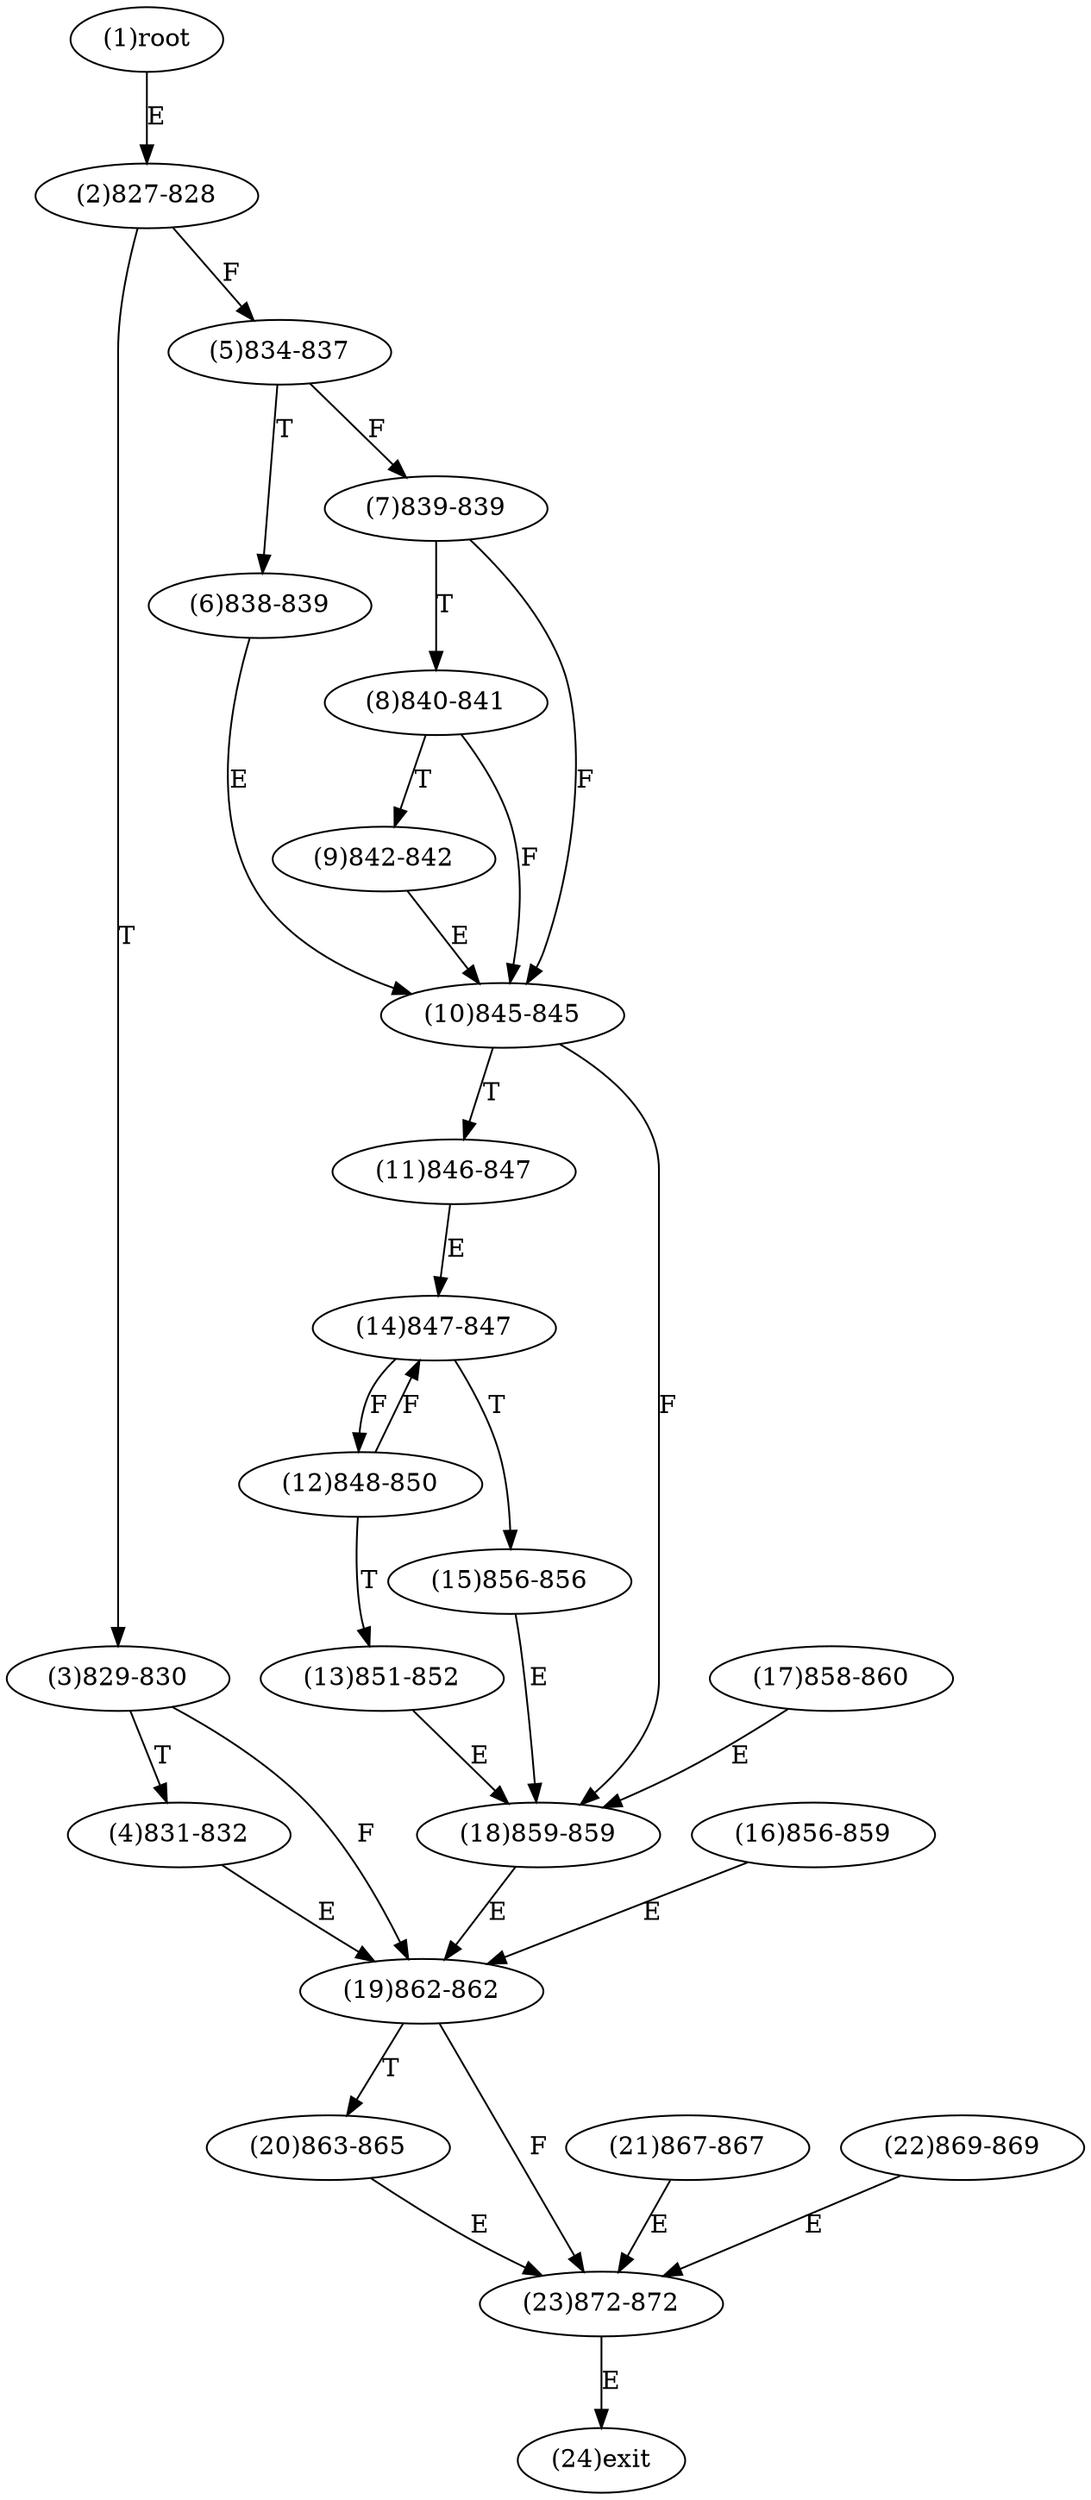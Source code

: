 digraph "" { 
1[ label="(1)root"];
2[ label="(2)827-828"];
3[ label="(3)829-830"];
4[ label="(4)831-832"];
5[ label="(5)834-837"];
6[ label="(6)838-839"];
7[ label="(7)839-839"];
8[ label="(8)840-841"];
9[ label="(9)842-842"];
10[ label="(10)845-845"];
11[ label="(11)846-847"];
12[ label="(12)848-850"];
13[ label="(13)851-852"];
14[ label="(14)847-847"];
15[ label="(15)856-856"];
17[ label="(17)858-860"];
16[ label="(16)856-859"];
19[ label="(19)862-862"];
18[ label="(18)859-859"];
21[ label="(21)867-867"];
20[ label="(20)863-865"];
23[ label="(23)872-872"];
22[ label="(22)869-869"];
24[ label="(24)exit"];
1->2[ label="E"];
2->5[ label="F"];
2->3[ label="T"];
3->19[ label="F"];
3->4[ label="T"];
4->19[ label="E"];
5->7[ label="F"];
5->6[ label="T"];
6->10[ label="E"];
7->10[ label="F"];
7->8[ label="T"];
8->10[ label="F"];
8->9[ label="T"];
9->10[ label="E"];
10->18[ label="F"];
10->11[ label="T"];
11->14[ label="E"];
12->14[ label="F"];
12->13[ label="T"];
13->18[ label="E"];
14->12[ label="F"];
14->15[ label="T"];
15->18[ label="E"];
16->19[ label="E"];
17->18[ label="E"];
18->19[ label="E"];
19->23[ label="F"];
19->20[ label="T"];
20->23[ label="E"];
21->23[ label="E"];
22->23[ label="E"];
23->24[ label="E"];
}